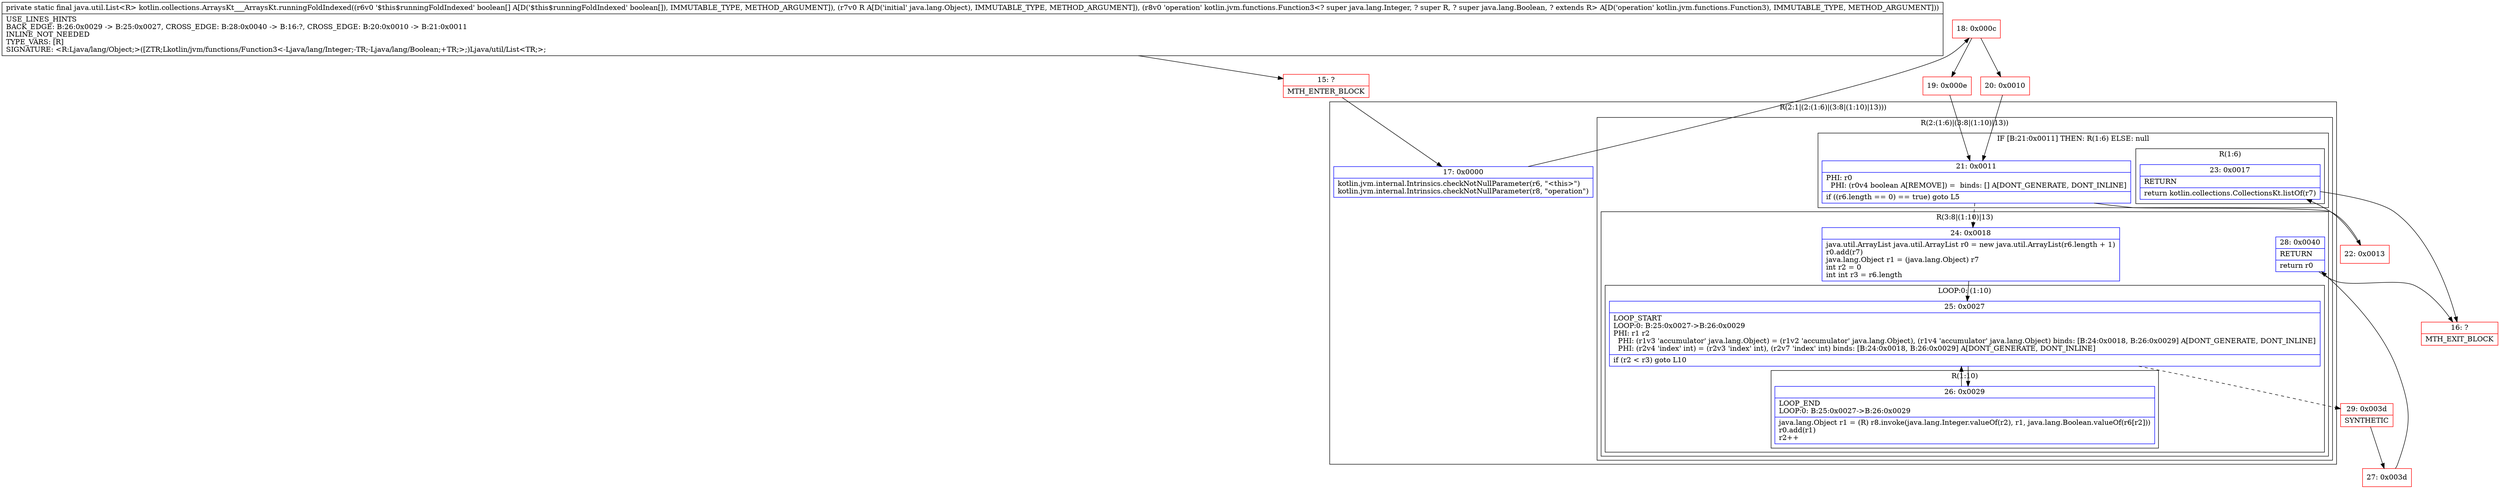 digraph "CFG forkotlin.collections.ArraysKt___ArraysKt.runningFoldIndexed([ZLjava\/lang\/Object;Lkotlin\/jvm\/functions\/Function3;)Ljava\/util\/List;" {
subgraph cluster_Region_818033026 {
label = "R(2:1|(2:(1:6)|(3:8|(1:10)|13)))";
node [shape=record,color=blue];
Node_17 [shape=record,label="{17\:\ 0x0000|kotlin.jvm.internal.Intrinsics.checkNotNullParameter(r6, \"\<this\>\")\lkotlin.jvm.internal.Intrinsics.checkNotNullParameter(r8, \"operation\")\l}"];
subgraph cluster_Region_1282027427 {
label = "R(2:(1:6)|(3:8|(1:10)|13))";
node [shape=record,color=blue];
subgraph cluster_IfRegion_1437435494 {
label = "IF [B:21:0x0011] THEN: R(1:6) ELSE: null";
node [shape=record,color=blue];
Node_21 [shape=record,label="{21\:\ 0x0011|PHI: r0 \l  PHI: (r0v4 boolean A[REMOVE]) =  binds: [] A[DONT_GENERATE, DONT_INLINE]\l|if ((r6.length == 0) == true) goto L5\l}"];
subgraph cluster_Region_600994855 {
label = "R(1:6)";
node [shape=record,color=blue];
Node_23 [shape=record,label="{23\:\ 0x0017|RETURN\l|return kotlin.collections.CollectionsKt.listOf(r7)\l}"];
}
}
subgraph cluster_Region_885090093 {
label = "R(3:8|(1:10)|13)";
node [shape=record,color=blue];
Node_24 [shape=record,label="{24\:\ 0x0018|java.util.ArrayList java.util.ArrayList r0 = new java.util.ArrayList(r6.length + 1)\lr0.add(r7)\ljava.lang.Object r1 = (java.lang.Object) r7\lint r2 = 0\lint int r3 = r6.length\l}"];
subgraph cluster_LoopRegion_628537904 {
label = "LOOP:0: (1:10)";
node [shape=record,color=blue];
Node_25 [shape=record,label="{25\:\ 0x0027|LOOP_START\lLOOP:0: B:25:0x0027\-\>B:26:0x0029\lPHI: r1 r2 \l  PHI: (r1v3 'accumulator' java.lang.Object) = (r1v2 'accumulator' java.lang.Object), (r1v4 'accumulator' java.lang.Object) binds: [B:24:0x0018, B:26:0x0029] A[DONT_GENERATE, DONT_INLINE]\l  PHI: (r2v4 'index' int) = (r2v3 'index' int), (r2v7 'index' int) binds: [B:24:0x0018, B:26:0x0029] A[DONT_GENERATE, DONT_INLINE]\l|if (r2 \< r3) goto L10\l}"];
subgraph cluster_Region_429023827 {
label = "R(1:10)";
node [shape=record,color=blue];
Node_26 [shape=record,label="{26\:\ 0x0029|LOOP_END\lLOOP:0: B:25:0x0027\-\>B:26:0x0029\l|java.lang.Object r1 = (R) r8.invoke(java.lang.Integer.valueOf(r2), r1, java.lang.Boolean.valueOf(r6[r2]))\lr0.add(r1)\lr2++\l}"];
}
}
Node_28 [shape=record,label="{28\:\ 0x0040|RETURN\l|return r0\l}"];
}
}
}
Node_15 [shape=record,color=red,label="{15\:\ ?|MTH_ENTER_BLOCK\l}"];
Node_18 [shape=record,color=red,label="{18\:\ 0x000c}"];
Node_19 [shape=record,color=red,label="{19\:\ 0x000e}"];
Node_22 [shape=record,color=red,label="{22\:\ 0x0013}"];
Node_16 [shape=record,color=red,label="{16\:\ ?|MTH_EXIT_BLOCK\l}"];
Node_29 [shape=record,color=red,label="{29\:\ 0x003d|SYNTHETIC\l}"];
Node_27 [shape=record,color=red,label="{27\:\ 0x003d}"];
Node_20 [shape=record,color=red,label="{20\:\ 0x0010}"];
MethodNode[shape=record,label="{private static final java.util.List\<R\> kotlin.collections.ArraysKt___ArraysKt.runningFoldIndexed((r6v0 '$this$runningFoldIndexed' boolean[] A[D('$this$runningFoldIndexed' boolean[]), IMMUTABLE_TYPE, METHOD_ARGUMENT]), (r7v0 R A[D('initial' java.lang.Object), IMMUTABLE_TYPE, METHOD_ARGUMENT]), (r8v0 'operation' kotlin.jvm.functions.Function3\<? super java.lang.Integer, ? super R, ? super java.lang.Boolean, ? extends R\> A[D('operation' kotlin.jvm.functions.Function3), IMMUTABLE_TYPE, METHOD_ARGUMENT]))  | USE_LINES_HINTS\lBACK_EDGE: B:26:0x0029 \-\> B:25:0x0027, CROSS_EDGE: B:28:0x0040 \-\> B:16:?, CROSS_EDGE: B:20:0x0010 \-\> B:21:0x0011\lINLINE_NOT_NEEDED\lTYPE_VARS: [R]\lSIGNATURE: \<R:Ljava\/lang\/Object;\>([ZTR;Lkotlin\/jvm\/functions\/Function3\<\-Ljava\/lang\/Integer;\-TR;\-Ljava\/lang\/Boolean;+TR;\>;)Ljava\/util\/List\<TR;\>;\l}"];
MethodNode -> Node_15;Node_17 -> Node_18;
Node_21 -> Node_22;
Node_21 -> Node_24[style=dashed];
Node_23 -> Node_16;
Node_24 -> Node_25;
Node_25 -> Node_26;
Node_25 -> Node_29[style=dashed];
Node_26 -> Node_25;
Node_28 -> Node_16;
Node_15 -> Node_17;
Node_18 -> Node_19;
Node_18 -> Node_20;
Node_19 -> Node_21;
Node_22 -> Node_23;
Node_29 -> Node_27;
Node_27 -> Node_28;
Node_20 -> Node_21;
}

